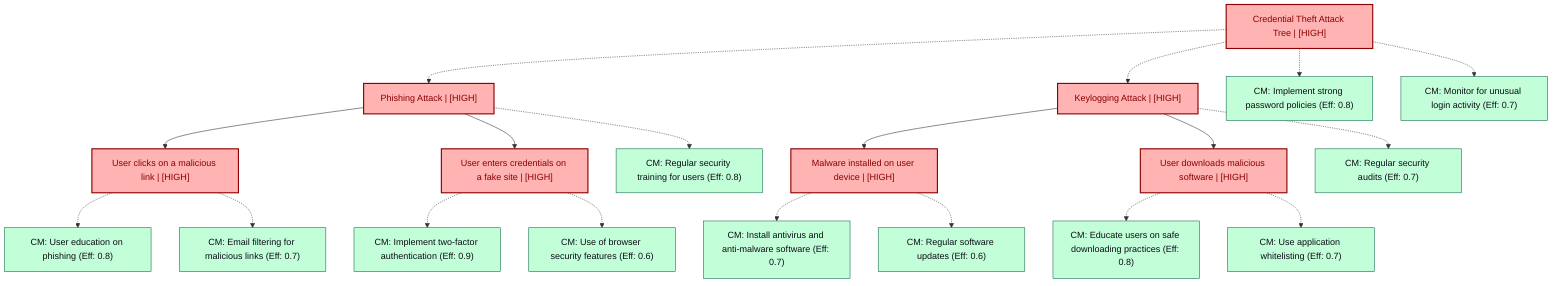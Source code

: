 graph TB
  node_01K64AQRB6687JVYW5Z68JRRHQ["Credential Theft Attack Tree | [HIGH]"]:::highRisk
  node_01K64AQRB6687JVYW5Z68JRRHQ-1["Phishing Attack | [HIGH]"]:::highRisk
  node_01K64AQRB6687JVYW5Z68JRRHQ-1-1["User clicks on a malicious link | [HIGH]"]:::highRisk
  node_01K64AQRB6687JVYW5Z68JRRHQ-1-1_cm_0["CM: User education on phishing (Eff: 0.8)"]:::countermeasure
  node_01K64AQRB6687JVYW5Z68JRRHQ-1-1_cm_1["CM: Email filtering for malicious links (Eff: 0.7)"]:::countermeasure
  node_01K64AQRB6687JVYW5Z68JRRHQ-1-2["User enters credentials on a fake site | [HIGH]"]:::highRisk
  node_01K64AQRB6687JVYW5Z68JRRHQ-1-2_cm_0["CM: Implement two-factor authentication (Eff: 0.9)"]:::countermeasure
  node_01K64AQRB6687JVYW5Z68JRRHQ-1-2_cm_1["CM: Use of browser security features (Eff: 0.6)"]:::countermeasure
  node_01K64AQRB6687JVYW5Z68JRRHQ-1_cm_0["CM: Regular security training for users (Eff: 0.8)"]:::countermeasure
  node_01K64AQRB6687JVYW5Z68JRRHQ-2["Keylogging Attack | [HIGH]"]:::highRisk
  node_01K64AQRB6687JVYW5Z68JRRHQ-2-1["Malware installed on user device | [HIGH]"]:::highRisk
  node_01K64AQRB6687JVYW5Z68JRRHQ-2-1_cm_0["CM: Install antivirus and anti-malware software (Eff: 0.7)"]:::countermeasure
  node_01K64AQRB6687JVYW5Z68JRRHQ-2-1_cm_1["CM: Regular software updates (Eff: 0.6)"]:::countermeasure
  node_01K64AQRB6687JVYW5Z68JRRHQ-2-2["User downloads malicious software | [HIGH]"]:::highRisk
  node_01K64AQRB6687JVYW5Z68JRRHQ-2-2_cm_0["CM: Educate users on safe downloading practices (Eff: 0.8)"]:::countermeasure
  node_01K64AQRB6687JVYW5Z68JRRHQ-2-2_cm_1["CM: Use application whitelisting (Eff: 0.7)"]:::countermeasure
  node_01K64AQRB6687JVYW5Z68JRRHQ-2_cm_0["CM: Regular security audits (Eff: 0.7)"]:::countermeasure
  node_01K64AQRB6687JVYW5Z68JRRHQ_cm_0["CM: Implement strong password policies (Eff: 0.8)"]:::countermeasure
  node_01K64AQRB6687JVYW5Z68JRRHQ_cm_1["CM: Monitor for unusual login activity (Eff: 0.7)"]:::countermeasure

  node_01K64AQRB6687JVYW5Z68JRRHQ -.-> node_01K64AQRB6687JVYW5Z68JRRHQ-1
  node_01K64AQRB6687JVYW5Z68JRRHQ-1 --> node_01K64AQRB6687JVYW5Z68JRRHQ-1-1
  node_01K64AQRB6687JVYW5Z68JRRHQ-1-1 -.-> node_01K64AQRB6687JVYW5Z68JRRHQ-1-1_cm_0
  node_01K64AQRB6687JVYW5Z68JRRHQ-1-1 -.-> node_01K64AQRB6687JVYW5Z68JRRHQ-1-1_cm_1
  node_01K64AQRB6687JVYW5Z68JRRHQ-1 --> node_01K64AQRB6687JVYW5Z68JRRHQ-1-2
  node_01K64AQRB6687JVYW5Z68JRRHQ-1-2 -.-> node_01K64AQRB6687JVYW5Z68JRRHQ-1-2_cm_0
  node_01K64AQRB6687JVYW5Z68JRRHQ-1-2 -.-> node_01K64AQRB6687JVYW5Z68JRRHQ-1-2_cm_1
  node_01K64AQRB6687JVYW5Z68JRRHQ-1 -.-> node_01K64AQRB6687JVYW5Z68JRRHQ-1_cm_0
  node_01K64AQRB6687JVYW5Z68JRRHQ -.-> node_01K64AQRB6687JVYW5Z68JRRHQ-2
  node_01K64AQRB6687JVYW5Z68JRRHQ-2 --> node_01K64AQRB6687JVYW5Z68JRRHQ-2-1
  node_01K64AQRB6687JVYW5Z68JRRHQ-2-1 -.-> node_01K64AQRB6687JVYW5Z68JRRHQ-2-1_cm_0
  node_01K64AQRB6687JVYW5Z68JRRHQ-2-1 -.-> node_01K64AQRB6687JVYW5Z68JRRHQ-2-1_cm_1
  node_01K64AQRB6687JVYW5Z68JRRHQ-2 --> node_01K64AQRB6687JVYW5Z68JRRHQ-2-2
  node_01K64AQRB6687JVYW5Z68JRRHQ-2-2 -.-> node_01K64AQRB6687JVYW5Z68JRRHQ-2-2_cm_0
  node_01K64AQRB6687JVYW5Z68JRRHQ-2-2 -.-> node_01K64AQRB6687JVYW5Z68JRRHQ-2-2_cm_1
  node_01K64AQRB6687JVYW5Z68JRRHQ-2 -.-> node_01K64AQRB6687JVYW5Z68JRRHQ-2_cm_0
  node_01K64AQRB6687JVYW5Z68JRRHQ -.-> node_01K64AQRB6687JVYW5Z68JRRHQ_cm_0
  node_01K64AQRB6687JVYW5Z68JRRHQ -.-> node_01K64AQRB6687JVYW5Z68JRRHQ_cm_1

  classDef andNode fill:#FFB3B3,stroke:#8B0000,stroke-width:2px,color:#0B0D17
  classDef orNode fill:#C2FFD8,stroke:#106B49,stroke-width:2px,color:#0B0D17
  classDef leafNode fill:#73d1ff,stroke:#29ABE2,stroke-width:2px,color:#0B0D17
  classDef highRisk fill:#FFB3B3,color:#8B0000,stroke:#8B0000,stroke-width:2px
  classDef mediumRisk fill:#FFF200,stroke:#7A6300,stroke-width:1px,color:#0B0D17
  classDef lowRisk fill:#FFF2B3,stroke:#FFF2B3,stroke-width:1px,color:#0B0D17
  classDef countermeasure fill:#C2FFD8,stroke:#106B49,stroke-width:1px,color:#0B0D17
  classDef reference fill:#ffa1ad,stroke:#A259FF,stroke-width:1px,stroke-dasharray:3 3,color:#0B0D17
  classDef mitreNode stroke-dasharray:5 5
  classDef note fill:#ffffcc,stroke:#ffcc00,stroke-width:2px,stroke-dasharray:5 5